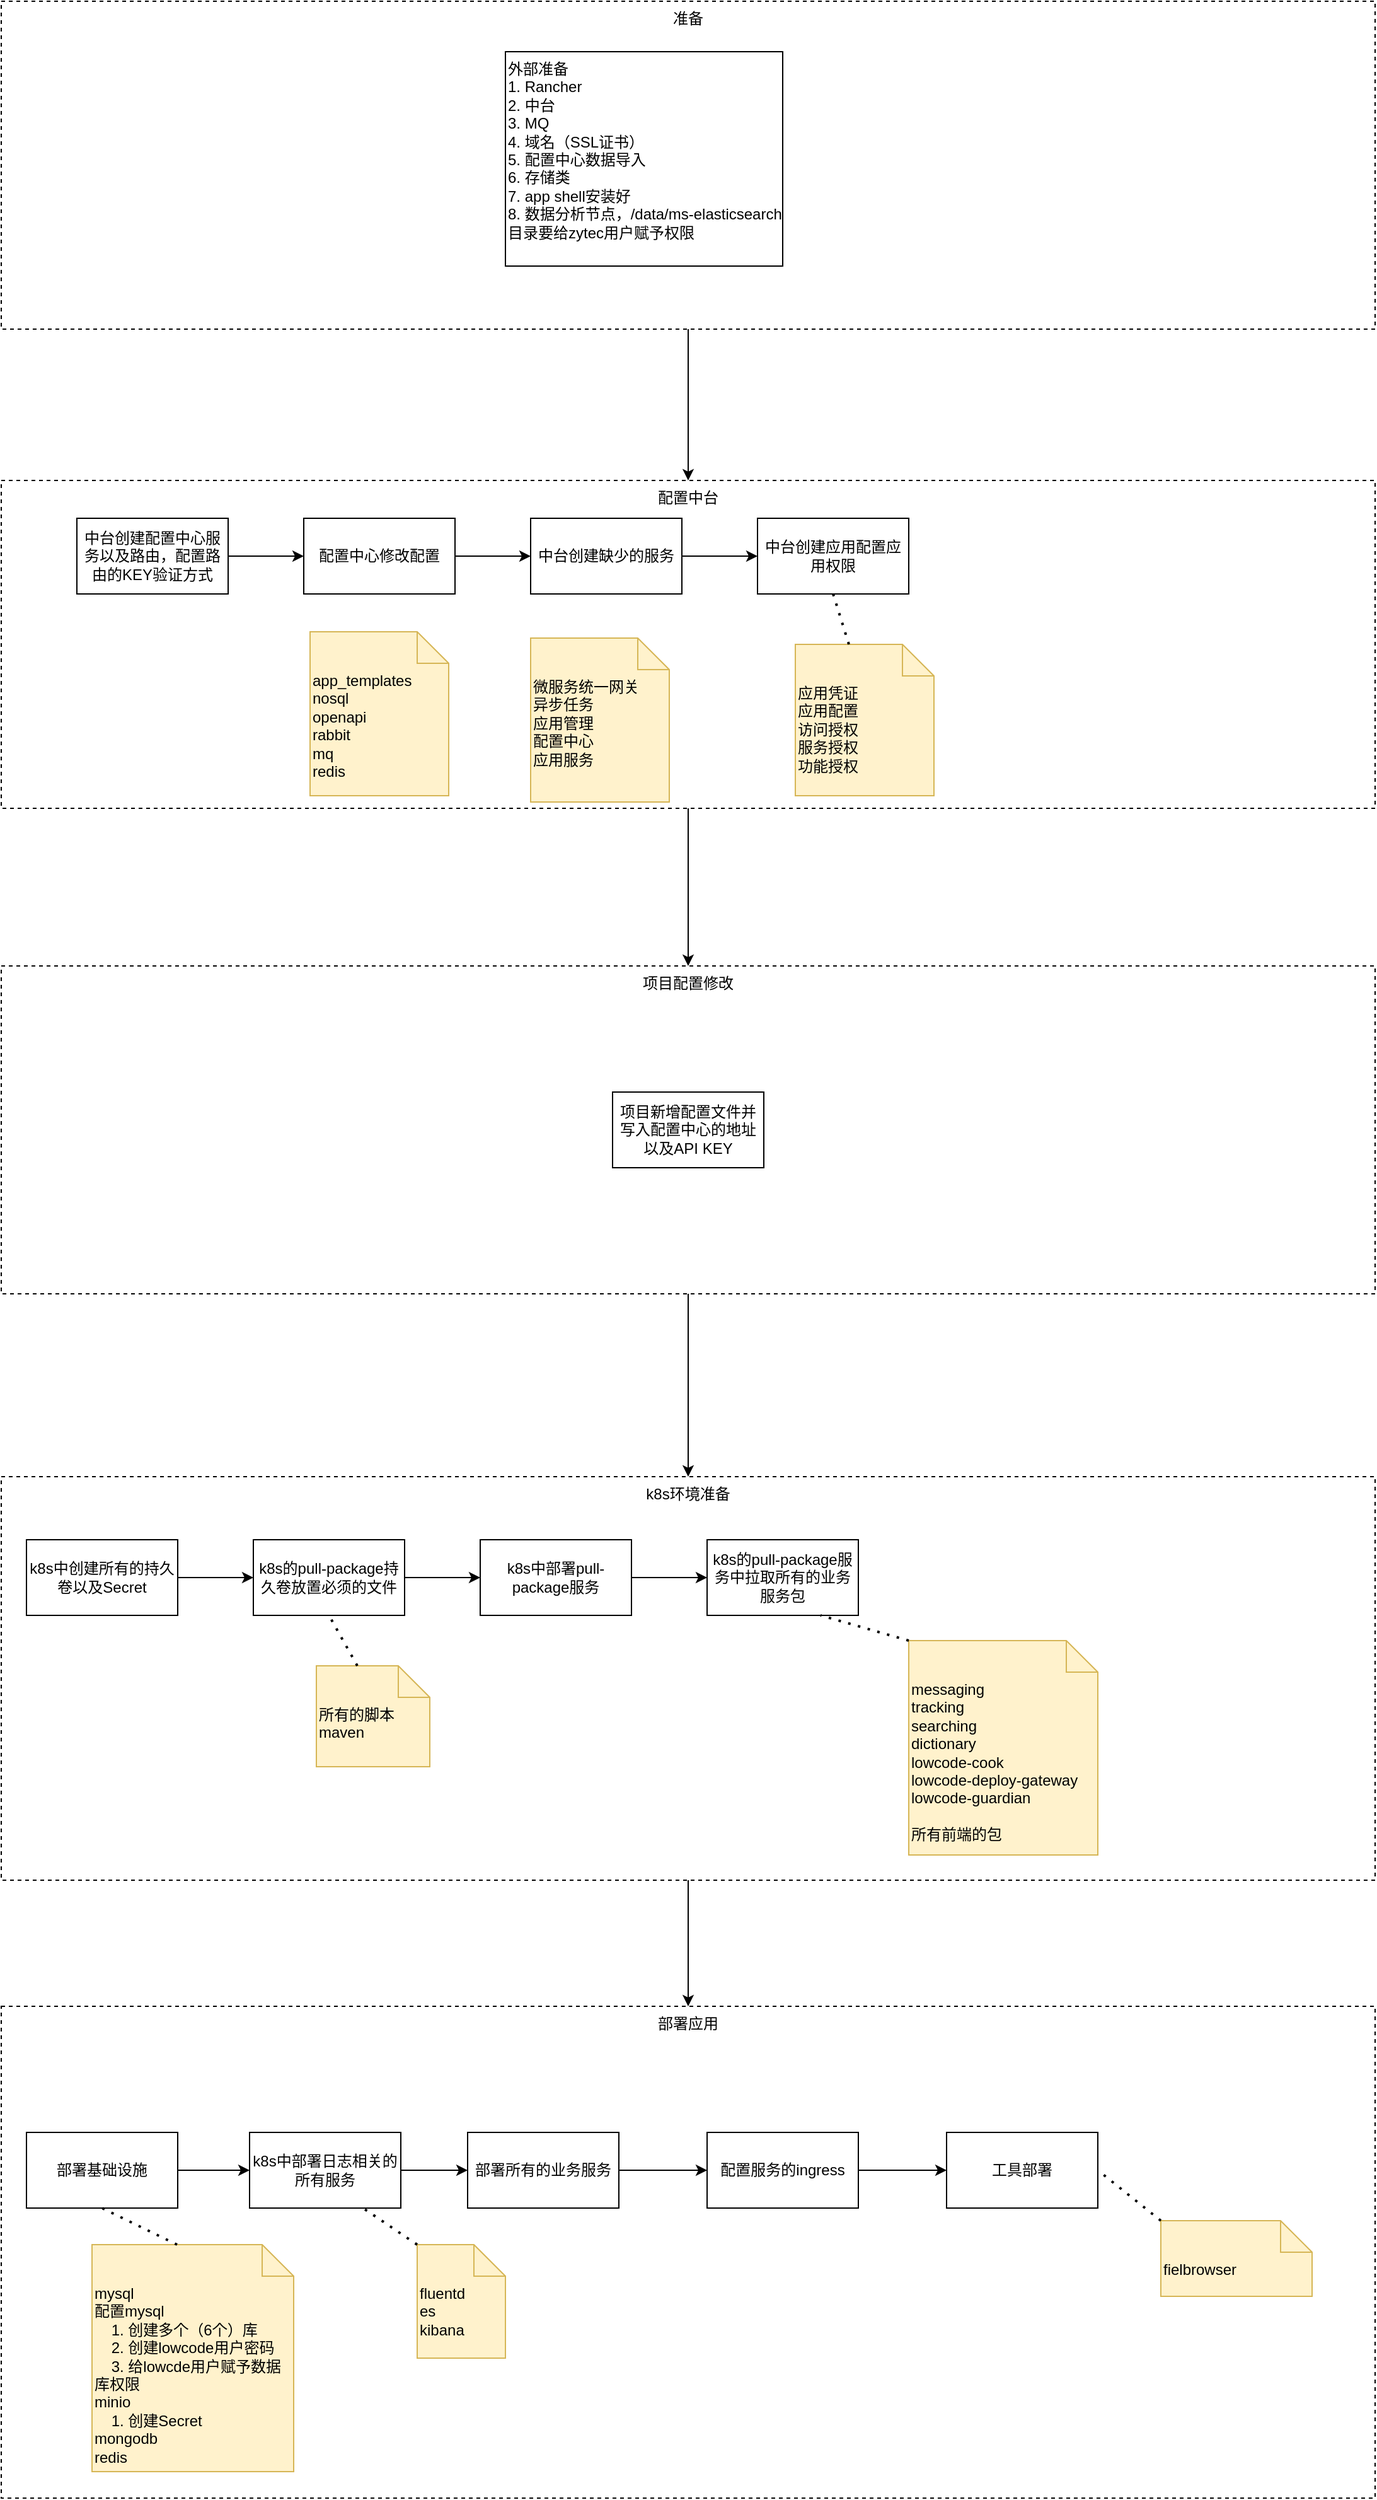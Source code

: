 <mxfile version="24.2.3" type="github">
  <diagram id="C5RBs43oDa-KdzZeNtuy" name="Page-1">
    <mxGraphModel dx="2501" dy="1930" grid="1" gridSize="10" guides="1" tooltips="1" connect="1" arrows="1" fold="1" page="1" pageScale="1" pageWidth="827" pageHeight="1169" math="0" shadow="0">
      <root>
        <mxCell id="WIyWlLk6GJQsqaUBKTNV-0" />
        <mxCell id="WIyWlLk6GJQsqaUBKTNV-1" parent="WIyWlLk6GJQsqaUBKTNV-0" />
        <mxCell id="bLoDom8n8q_n5jIfxJ7S-91" value="项目配置修改" style="rounded=0;whiteSpace=wrap;html=1;align=center;verticalAlign=top;fontFamily=Helvetica;fontSize=12;fontColor=default;fillColor=none;gradientColor=none;dashed=1;" parent="WIyWlLk6GJQsqaUBKTNV-1" vertex="1">
          <mxGeometry x="-470" y="325" width="1090" height="260" as="geometry" />
        </mxCell>
        <mxCell id="bLoDom8n8q_n5jIfxJ7S-105" value="" style="edgeStyle=none;rounded=0;orthogonalLoop=1;jettySize=auto;html=1;fontFamily=Helvetica;fontSize=12;fontColor=default;entryX=0.5;entryY=0;entryDx=0;entryDy=0;" parent="WIyWlLk6GJQsqaUBKTNV-1" source="bLoDom8n8q_n5jIfxJ7S-104" target="bLoDom8n8q_n5jIfxJ7S-90" edge="1">
          <mxGeometry relative="1" as="geometry" />
        </mxCell>
        <mxCell id="bLoDom8n8q_n5jIfxJ7S-104" value="准备" style="rounded=0;whiteSpace=wrap;html=1;align=center;verticalAlign=top;fontFamily=Helvetica;fontSize=12;fontColor=default;fillColor=none;gradientColor=none;dashed=1;" parent="WIyWlLk6GJQsqaUBKTNV-1" vertex="1">
          <mxGeometry x="-470" y="-440" width="1090" height="260" as="geometry" />
        </mxCell>
        <mxCell id="bLoDom8n8q_n5jIfxJ7S-93" value="部署应用" style="rounded=0;whiteSpace=wrap;html=1;align=center;verticalAlign=top;fontFamily=Helvetica;fontSize=12;fontColor=default;fillColor=none;gradientColor=none;dashed=1;" parent="WIyWlLk6GJQsqaUBKTNV-1" vertex="1">
          <mxGeometry x="-470" y="1150" width="1090" height="390" as="geometry" />
        </mxCell>
        <mxCell id="bLoDom8n8q_n5jIfxJ7S-108" style="edgeStyle=none;rounded=0;orthogonalLoop=1;jettySize=auto;html=1;exitX=0.5;exitY=1;exitDx=0;exitDy=0;fontFamily=Helvetica;fontSize=12;fontColor=default;" parent="WIyWlLk6GJQsqaUBKTNV-1" source="bLoDom8n8q_n5jIfxJ7S-92" target="bLoDom8n8q_n5jIfxJ7S-93" edge="1">
          <mxGeometry relative="1" as="geometry" />
        </mxCell>
        <mxCell id="bLoDom8n8q_n5jIfxJ7S-92" value="k8s环境准备" style="rounded=0;whiteSpace=wrap;html=1;align=center;verticalAlign=top;fontFamily=Helvetica;fontSize=12;fontColor=default;fillColor=none;gradientColor=none;dashed=1;" parent="WIyWlLk6GJQsqaUBKTNV-1" vertex="1">
          <mxGeometry x="-470" y="730" width="1090" height="320" as="geometry" />
        </mxCell>
        <mxCell id="bLoDom8n8q_n5jIfxJ7S-106" style="edgeStyle=none;rounded=0;orthogonalLoop=1;jettySize=auto;html=1;exitX=0.5;exitY=1;exitDx=0;exitDy=0;entryX=0.5;entryY=0;entryDx=0;entryDy=0;fontFamily=Helvetica;fontSize=12;fontColor=default;" parent="WIyWlLk6GJQsqaUBKTNV-1" source="bLoDom8n8q_n5jIfxJ7S-90" target="bLoDom8n8q_n5jIfxJ7S-91" edge="1">
          <mxGeometry relative="1" as="geometry" />
        </mxCell>
        <mxCell id="bLoDom8n8q_n5jIfxJ7S-90" value="配置中台" style="rounded=0;whiteSpace=wrap;html=1;align=center;verticalAlign=top;fontFamily=Helvetica;fontSize=12;fontColor=default;fillColor=none;gradientColor=none;dashed=1;" parent="WIyWlLk6GJQsqaUBKTNV-1" vertex="1">
          <mxGeometry x="-470" y="-60" width="1090" height="260" as="geometry" />
        </mxCell>
        <mxCell id="bLoDom8n8q_n5jIfxJ7S-101" value="" style="edgeStyle=none;rounded=0;orthogonalLoop=1;jettySize=auto;html=1;fontFamily=Helvetica;fontSize=12;fontColor=default;" parent="WIyWlLk6GJQsqaUBKTNV-1" source="bLoDom8n8q_n5jIfxJ7S-40" target="bLoDom8n8q_n5jIfxJ7S-81" edge="1">
          <mxGeometry relative="1" as="geometry" />
        </mxCell>
        <mxCell id="bLoDom8n8q_n5jIfxJ7S-40" value="k8s中部署日志相关的所有服务" style="rounded=0;whiteSpace=wrap;html=1;" parent="WIyWlLk6GJQsqaUBKTNV-1" vertex="1">
          <mxGeometry x="-273" y="1250" width="120" height="60" as="geometry" />
        </mxCell>
        <mxCell id="bLoDom8n8q_n5jIfxJ7S-41" value="fluentd&lt;div&gt;es&lt;/div&gt;&lt;div&gt;kibana&lt;/div&gt;" style="shape=note2;boundedLbl=1;whiteSpace=wrap;html=1;size=25;verticalAlign=top;align=left;fillColor=#fff2cc;strokeColor=#d6b656;" parent="WIyWlLk6GJQsqaUBKTNV-1" vertex="1">
          <mxGeometry x="-140" y="1339" width="70" height="90" as="geometry" />
        </mxCell>
        <mxCell id="bLoDom8n8q_n5jIfxJ7S-42" value="" style="endArrow=none;dashed=1;html=1;dashPattern=1 3;strokeWidth=2;rounded=0;entryX=0.75;entryY=1;entryDx=0;entryDy=0;exitX=0;exitY=0;exitDx=0;exitDy=0;exitPerimeter=0;" parent="WIyWlLk6GJQsqaUBKTNV-1" source="bLoDom8n8q_n5jIfxJ7S-41" target="bLoDom8n8q_n5jIfxJ7S-40" edge="1">
          <mxGeometry width="50" height="50" relative="1" as="geometry">
            <mxPoint x="-43" y="1095" as="sourcePoint" />
            <mxPoint x="-143" y="1015" as="targetPoint" />
          </mxGeometry>
        </mxCell>
        <mxCell id="bLoDom8n8q_n5jIfxJ7S-64" value="外部准备&lt;div&gt;1. Rancher&lt;/div&gt;&lt;div&gt;2. 中台&lt;/div&gt;&lt;div&gt;3. MQ&lt;/div&gt;&lt;div&gt;4. 域名（SSL证书）&lt;/div&gt;&lt;div&gt;5. 配置中心数据导入&lt;/div&gt;&lt;div&gt;6. 存储类&lt;/div&gt;&lt;div data-sider-select-id=&quot;3804fd7e-b8ad-4e94-b46b-e27dd143f4b2&quot;&gt;7. app shell安装好&lt;/div&gt;&lt;div data-sider-select-id=&quot;08f825d4-d1de-4067-8cb7-2164a5672277&quot;&gt;8. 数据分析节点，/data/ms-elasticsearch目录要给zytec用户赋予权限&lt;/div&gt;" style="text;html=1;align=left;verticalAlign=top;whiteSpace=wrap;rounded=0;strokeColor=default;" parent="WIyWlLk6GJQsqaUBKTNV-1" vertex="1">
          <mxGeometry x="-70" y="-400" width="220" height="170" as="geometry" />
        </mxCell>
        <mxCell id="bLoDom8n8q_n5jIfxJ7S-94" value="" style="edgeStyle=none;rounded=0;orthogonalLoop=1;jettySize=auto;html=1;fontFamily=Helvetica;fontSize=12;fontColor=default;" parent="WIyWlLk6GJQsqaUBKTNV-1" source="bLoDom8n8q_n5jIfxJ7S-65" target="bLoDom8n8q_n5jIfxJ7S-66" edge="1">
          <mxGeometry relative="1" as="geometry" />
        </mxCell>
        <mxCell id="bLoDom8n8q_n5jIfxJ7S-65" value="中台创建配置中心服务以及路由，配置路由的KEY验证方式" style="rounded=0;whiteSpace=wrap;html=1;" parent="WIyWlLk6GJQsqaUBKTNV-1" vertex="1">
          <mxGeometry x="-410" y="-30" width="120" height="60" as="geometry" />
        </mxCell>
        <mxCell id="bLoDom8n8q_n5jIfxJ7S-95" value="" style="edgeStyle=none;rounded=0;orthogonalLoop=1;jettySize=auto;html=1;fontFamily=Helvetica;fontSize=12;fontColor=default;" parent="WIyWlLk6GJQsqaUBKTNV-1" source="bLoDom8n8q_n5jIfxJ7S-66" target="bLoDom8n8q_n5jIfxJ7S-68" edge="1">
          <mxGeometry relative="1" as="geometry" />
        </mxCell>
        <mxCell id="bLoDom8n8q_n5jIfxJ7S-66" value="配置中心修改配置" style="rounded=0;whiteSpace=wrap;html=1;" parent="WIyWlLk6GJQsqaUBKTNV-1" vertex="1">
          <mxGeometry x="-230" y="-30" width="120" height="60" as="geometry" />
        </mxCell>
        <mxCell id="bLoDom8n8q_n5jIfxJ7S-67" value="中台创建应用配置应用权限" style="rounded=0;whiteSpace=wrap;html=1;" parent="WIyWlLk6GJQsqaUBKTNV-1" vertex="1">
          <mxGeometry x="130" y="-30" width="120" height="60" as="geometry" />
        </mxCell>
        <mxCell id="bLoDom8n8q_n5jIfxJ7S-96" value="" style="edgeStyle=none;rounded=0;orthogonalLoop=1;jettySize=auto;html=1;fontFamily=Helvetica;fontSize=12;fontColor=default;" parent="WIyWlLk6GJQsqaUBKTNV-1" source="bLoDom8n8q_n5jIfxJ7S-68" target="bLoDom8n8q_n5jIfxJ7S-67" edge="1">
          <mxGeometry relative="1" as="geometry" />
        </mxCell>
        <mxCell id="bLoDom8n8q_n5jIfxJ7S-68" value="中台创建缺少的服务" style="rounded=0;whiteSpace=wrap;html=1;" parent="WIyWlLk6GJQsqaUBKTNV-1" vertex="1">
          <mxGeometry x="-50" y="-30" width="120" height="60" as="geometry" />
        </mxCell>
        <mxCell id="bLoDom8n8q_n5jIfxJ7S-70" value="项目新增配置文件并写入配置中心的地址以及API KEY" style="rounded=0;whiteSpace=wrap;html=1;" parent="WIyWlLk6GJQsqaUBKTNV-1" vertex="1">
          <mxGeometry x="15" y="425" width="120" height="60" as="geometry" />
        </mxCell>
        <mxCell id="bLoDom8n8q_n5jIfxJ7S-97" value="" style="edgeStyle=none;rounded=0;orthogonalLoop=1;jettySize=auto;html=1;fontFamily=Helvetica;fontSize=12;fontColor=default;" parent="WIyWlLk6GJQsqaUBKTNV-1" source="bLoDom8n8q_n5jIfxJ7S-71" target="bLoDom8n8q_n5jIfxJ7S-76" edge="1">
          <mxGeometry relative="1" as="geometry" />
        </mxCell>
        <mxCell id="bLoDom8n8q_n5jIfxJ7S-71" value="k8s中创建所有的持久卷以及Secret" style="rounded=0;whiteSpace=wrap;html=1;" parent="WIyWlLk6GJQsqaUBKTNV-1" vertex="1">
          <mxGeometry x="-450" y="780" width="120" height="60" as="geometry" />
        </mxCell>
        <mxCell id="bLoDom8n8q_n5jIfxJ7S-100" value="" style="edgeStyle=none;rounded=0;orthogonalLoop=1;jettySize=auto;html=1;fontFamily=Helvetica;fontSize=12;fontColor=default;" parent="WIyWlLk6GJQsqaUBKTNV-1" source="bLoDom8n8q_n5jIfxJ7S-72" target="bLoDom8n8q_n5jIfxJ7S-40" edge="1">
          <mxGeometry relative="1" as="geometry" />
        </mxCell>
        <mxCell id="bLoDom8n8q_n5jIfxJ7S-72" value="部署基础设施" style="rounded=0;whiteSpace=wrap;html=1;" parent="WIyWlLk6GJQsqaUBKTNV-1" vertex="1">
          <mxGeometry x="-450" y="1250" width="120" height="60" as="geometry" />
        </mxCell>
        <mxCell id="bLoDom8n8q_n5jIfxJ7S-73" value="mysql&lt;div&gt;&lt;div&gt;&lt;span style=&quot;text-align: center;&quot;&gt;配置mysql&lt;/span&gt;&lt;br&gt;&lt;/div&gt;&lt;div&gt;&lt;span style=&quot;text-align: center;&quot;&gt;&amp;nbsp; &amp;nbsp;&amp;nbsp;&lt;/span&gt;&lt;span style=&quot;background-color: initial;&quot;&gt;1. 创建多个（6个）库&lt;/span&gt;&lt;/div&gt;&lt;div&gt;&amp;nbsp; &amp;nbsp; 2. 创建lowcode用户密码&lt;/div&gt;&lt;div&gt;&amp;nbsp; &amp;nbsp; 3. 给lowcde用户赋予数据库权限&lt;/div&gt;&lt;div&gt;minio&lt;/div&gt;&lt;div&gt;&amp;nbsp; &amp;nbsp; 1. 创建Secret&lt;/div&gt;&lt;div&gt;mongodb&lt;/div&gt;&lt;div&gt;redis&lt;/div&gt;&lt;div&gt;&lt;br&gt;&lt;/div&gt;&lt;/div&gt;" style="shape=note2;boundedLbl=1;whiteSpace=wrap;html=1;size=25;verticalAlign=top;align=left;fillColor=#fff2cc;strokeColor=#d6b656;" parent="WIyWlLk6GJQsqaUBKTNV-1" vertex="1">
          <mxGeometry x="-398" y="1339" width="160" height="180" as="geometry" />
        </mxCell>
        <mxCell id="bLoDom8n8q_n5jIfxJ7S-74" value="" style="endArrow=none;dashed=1;html=1;dashPattern=1 3;strokeWidth=2;rounded=0;entryX=0.5;entryY=1;entryDx=0;entryDy=0;exitX=0;exitY=0;exitDx=67.5;exitDy=0;exitPerimeter=0;" parent="WIyWlLk6GJQsqaUBKTNV-1" source="bLoDom8n8q_n5jIfxJ7S-73" target="bLoDom8n8q_n5jIfxJ7S-72" edge="1">
          <mxGeometry width="50" height="50" relative="1" as="geometry">
            <mxPoint x="-183" y="1340" as="sourcePoint" />
            <mxPoint x="-233" y="1300" as="targetPoint" />
          </mxGeometry>
        </mxCell>
        <mxCell id="bLoDom8n8q_n5jIfxJ7S-98" value="" style="edgeStyle=none;rounded=0;orthogonalLoop=1;jettySize=auto;html=1;fontFamily=Helvetica;fontSize=12;fontColor=default;" parent="WIyWlLk6GJQsqaUBKTNV-1" source="bLoDom8n8q_n5jIfxJ7S-76" target="bLoDom8n8q_n5jIfxJ7S-77" edge="1">
          <mxGeometry relative="1" as="geometry" />
        </mxCell>
        <mxCell id="bLoDom8n8q_n5jIfxJ7S-76" value="k8s的pull-package持久卷放置必须的文件" style="rounded=0;whiteSpace=wrap;html=1;" parent="WIyWlLk6GJQsqaUBKTNV-1" vertex="1">
          <mxGeometry x="-270" y="780" width="120" height="60" as="geometry" />
        </mxCell>
        <mxCell id="bLoDom8n8q_n5jIfxJ7S-99" value="" style="edgeStyle=none;rounded=0;orthogonalLoop=1;jettySize=auto;html=1;fontFamily=Helvetica;fontSize=12;fontColor=default;" parent="WIyWlLk6GJQsqaUBKTNV-1" source="bLoDom8n8q_n5jIfxJ7S-77" target="bLoDom8n8q_n5jIfxJ7S-80" edge="1">
          <mxGeometry relative="1" as="geometry" />
        </mxCell>
        <mxCell id="bLoDom8n8q_n5jIfxJ7S-77" value="k8s中部署pull-package服务" style="rounded=0;whiteSpace=wrap;html=1;" parent="WIyWlLk6GJQsqaUBKTNV-1" vertex="1">
          <mxGeometry x="-90" y="780" width="120" height="60" as="geometry" />
        </mxCell>
        <mxCell id="bLoDom8n8q_n5jIfxJ7S-78" value="所有的脚本&lt;div&gt;maven&lt;/div&gt;" style="shape=note2;boundedLbl=1;whiteSpace=wrap;html=1;size=25;verticalAlign=top;align=left;fillColor=#fff2cc;strokeColor=#d6b656;" parent="WIyWlLk6GJQsqaUBKTNV-1" vertex="1">
          <mxGeometry x="-220" y="880" width="90" height="80" as="geometry" />
        </mxCell>
        <mxCell id="bLoDom8n8q_n5jIfxJ7S-79" value="" style="endArrow=none;dashed=1;html=1;dashPattern=1 3;strokeWidth=2;rounded=0;entryX=0.5;entryY=1;entryDx=0;entryDy=0;exitX=0;exitY=0;exitDx=32.5;exitDy=0;exitPerimeter=0;" parent="WIyWlLk6GJQsqaUBKTNV-1" source="bLoDom8n8q_n5jIfxJ7S-78" target="bLoDom8n8q_n5jIfxJ7S-76" edge="1">
          <mxGeometry width="50" height="50" relative="1" as="geometry">
            <mxPoint x="-220.5" y="940" as="sourcePoint" />
            <mxPoint x="-215.5" y="860" as="targetPoint" />
          </mxGeometry>
        </mxCell>
        <mxCell id="bLoDom8n8q_n5jIfxJ7S-80" value="k8s的pull-package服务中拉取所有的业务服务包" style="rounded=0;whiteSpace=wrap;html=1;" parent="WIyWlLk6GJQsqaUBKTNV-1" vertex="1">
          <mxGeometry x="90" y="780" width="120" height="60" as="geometry" />
        </mxCell>
        <mxCell id="bLoDom8n8q_n5jIfxJ7S-102" value="" style="edgeStyle=none;rounded=0;orthogonalLoop=1;jettySize=auto;html=1;fontFamily=Helvetica;fontSize=12;fontColor=default;" parent="WIyWlLk6GJQsqaUBKTNV-1" source="bLoDom8n8q_n5jIfxJ7S-81" target="bLoDom8n8q_n5jIfxJ7S-82" edge="1">
          <mxGeometry relative="1" as="geometry" />
        </mxCell>
        <mxCell id="bLoDom8n8q_n5jIfxJ7S-81" value="部署所有的业务服务" style="rounded=0;whiteSpace=wrap;html=1;" parent="WIyWlLk6GJQsqaUBKTNV-1" vertex="1">
          <mxGeometry x="-100" y="1250" width="120" height="60" as="geometry" />
        </mxCell>
        <mxCell id="bLoDom8n8q_n5jIfxJ7S-103" value="" style="edgeStyle=none;rounded=0;orthogonalLoop=1;jettySize=auto;html=1;fontFamily=Helvetica;fontSize=12;fontColor=default;" parent="WIyWlLk6GJQsqaUBKTNV-1" source="bLoDom8n8q_n5jIfxJ7S-82" target="bLoDom8n8q_n5jIfxJ7S-87" edge="1">
          <mxGeometry relative="1" as="geometry" />
        </mxCell>
        <mxCell id="bLoDom8n8q_n5jIfxJ7S-82" value="配置服务的ingress" style="rounded=0;whiteSpace=wrap;html=1;" parent="WIyWlLk6GJQsqaUBKTNV-1" vertex="1">
          <mxGeometry x="90" y="1250" width="120" height="60" as="geometry" />
        </mxCell>
        <mxCell id="bLoDom8n8q_n5jIfxJ7S-83" value="&lt;div&gt;应用凭证&lt;/div&gt;应用配置&lt;div&gt;访问授权&lt;/div&gt;&lt;div&gt;服务授权&lt;/div&gt;&lt;div&gt;功能授权&lt;/div&gt;" style="shape=note2;boundedLbl=1;whiteSpace=wrap;html=1;size=25;verticalAlign=top;align=left;fillColor=#fff2cc;strokeColor=#d6b656;" parent="WIyWlLk6GJQsqaUBKTNV-1" vertex="1">
          <mxGeometry x="160" y="70" width="110" height="120" as="geometry" />
        </mxCell>
        <mxCell id="bLoDom8n8q_n5jIfxJ7S-84" value="" style="endArrow=none;dashed=1;html=1;dashPattern=1 3;strokeWidth=2;rounded=0;entryX=0.5;entryY=1;entryDx=0;entryDy=0;exitX=0;exitY=0;exitDx=42.5;exitDy=0;exitPerimeter=0;" parent="WIyWlLk6GJQsqaUBKTNV-1" source="bLoDom8n8q_n5jIfxJ7S-83" target="bLoDom8n8q_n5jIfxJ7S-67" edge="1">
          <mxGeometry width="50" height="50" relative="1" as="geometry">
            <mxPoint x="-137" y="340" as="sourcePoint" />
            <mxPoint x="-160" y="300" as="targetPoint" />
          </mxGeometry>
        </mxCell>
        <mxCell id="bLoDom8n8q_n5jIfxJ7S-85" value="fielbrowser" style="shape=note2;boundedLbl=1;whiteSpace=wrap;html=1;size=25;verticalAlign=top;align=left;fillColor=#fff2cc;strokeColor=#d6b656;" parent="WIyWlLk6GJQsqaUBKTNV-1" vertex="1">
          <mxGeometry x="450" y="1320" width="120" height="60" as="geometry" />
        </mxCell>
        <mxCell id="bLoDom8n8q_n5jIfxJ7S-86" value="" style="endArrow=none;dashed=1;html=1;dashPattern=1 3;strokeWidth=2;rounded=0;entryX=1;entryY=0.5;entryDx=0;entryDy=0;exitX=0;exitY=0;exitDx=0;exitDy=0;exitPerimeter=0;" parent="WIyWlLk6GJQsqaUBKTNV-1" source="bLoDom8n8q_n5jIfxJ7S-85" target="bLoDom8n8q_n5jIfxJ7S-87" edge="1">
          <mxGeometry width="50" height="50" relative="1" as="geometry">
            <mxPoint x="860" y="1510" as="sourcePoint" />
            <mxPoint x="430" y="1280" as="targetPoint" />
          </mxGeometry>
        </mxCell>
        <mxCell id="bLoDom8n8q_n5jIfxJ7S-87" value="工具部署" style="rounded=0;whiteSpace=wrap;html=1;" parent="WIyWlLk6GJQsqaUBKTNV-1" vertex="1">
          <mxGeometry x="280" y="1250" width="120" height="60" as="geometry" />
        </mxCell>
        <mxCell id="bLoDom8n8q_n5jIfxJ7S-88" value="messaging&lt;div&gt;tracking&lt;/div&gt;&lt;div&gt;searching&lt;/div&gt;&lt;div&gt;dictionary&lt;/div&gt;&lt;div&gt;lowcode-cook&lt;/div&gt;&lt;div&gt;lowcode-deploy-gateway&lt;/div&gt;&lt;div&gt;lowcode-guardian&lt;/div&gt;&lt;div&gt;&lt;br&gt;&lt;/div&gt;&lt;div&gt;所有前端的包&lt;/div&gt;" style="shape=note2;boundedLbl=1;whiteSpace=wrap;html=1;size=25;verticalAlign=top;align=left;fillColor=#fff2cc;strokeColor=#d6b656;" parent="WIyWlLk6GJQsqaUBKTNV-1" vertex="1">
          <mxGeometry x="250" y="860" width="150" height="170" as="geometry" />
        </mxCell>
        <mxCell id="bLoDom8n8q_n5jIfxJ7S-89" value="" style="endArrow=none;dashed=1;html=1;dashPattern=1 3;strokeWidth=2;rounded=0;entryX=0.75;entryY=1;entryDx=0;entryDy=0;exitX=0;exitY=0;exitDx=0;exitDy=0;exitPerimeter=0;" parent="WIyWlLk6GJQsqaUBKTNV-1" source="bLoDom8n8q_n5jIfxJ7S-88" target="bLoDom8n8q_n5jIfxJ7S-80" edge="1">
          <mxGeometry width="50" height="50" relative="1" as="geometry">
            <mxPoint x="-177" y="890" as="sourcePoint" />
            <mxPoint x="-200" y="850" as="targetPoint" />
          </mxGeometry>
        </mxCell>
        <mxCell id="bLoDom8n8q_n5jIfxJ7S-107" style="edgeStyle=none;rounded=0;orthogonalLoop=1;jettySize=auto;html=1;exitX=0.5;exitY=1;exitDx=0;exitDy=0;entryX=0.5;entryY=0;entryDx=0;entryDy=0;fontFamily=Helvetica;fontSize=12;fontColor=default;" parent="WIyWlLk6GJQsqaUBKTNV-1" source="bLoDom8n8q_n5jIfxJ7S-91" target="bLoDom8n8q_n5jIfxJ7S-92" edge="1">
          <mxGeometry relative="1" as="geometry" />
        </mxCell>
        <mxCell id="kxMak26ckprh1PsMX2pA-0" value="app_templates&lt;div&gt;nosql&lt;/div&gt;&lt;div&gt;openapi&lt;/div&gt;&lt;div&gt;rabbit&lt;/div&gt;&lt;div&gt;mq&lt;/div&gt;&lt;div&gt;redis&lt;/div&gt;" style="shape=note2;boundedLbl=1;whiteSpace=wrap;html=1;size=25;verticalAlign=top;align=left;fillColor=#fff2cc;strokeColor=#d6b656;" vertex="1" parent="WIyWlLk6GJQsqaUBKTNV-1">
          <mxGeometry x="-225" y="60" width="110" height="130" as="geometry" />
        </mxCell>
        <mxCell id="kxMak26ckprh1PsMX2pA-1" value="微服务统一网关&lt;div&gt;异步任务&lt;/div&gt;&lt;div&gt;应用管理&lt;/div&gt;&lt;div&gt;配置中心&lt;/div&gt;&lt;div&gt;应用服务&lt;/div&gt;" style="shape=note2;boundedLbl=1;whiteSpace=wrap;html=1;size=25;verticalAlign=top;align=left;fillColor=#fff2cc;strokeColor=#d6b656;" vertex="1" parent="WIyWlLk6GJQsqaUBKTNV-1">
          <mxGeometry x="-50" y="65" width="110" height="130" as="geometry" />
        </mxCell>
      </root>
    </mxGraphModel>
  </diagram>
</mxfile>

